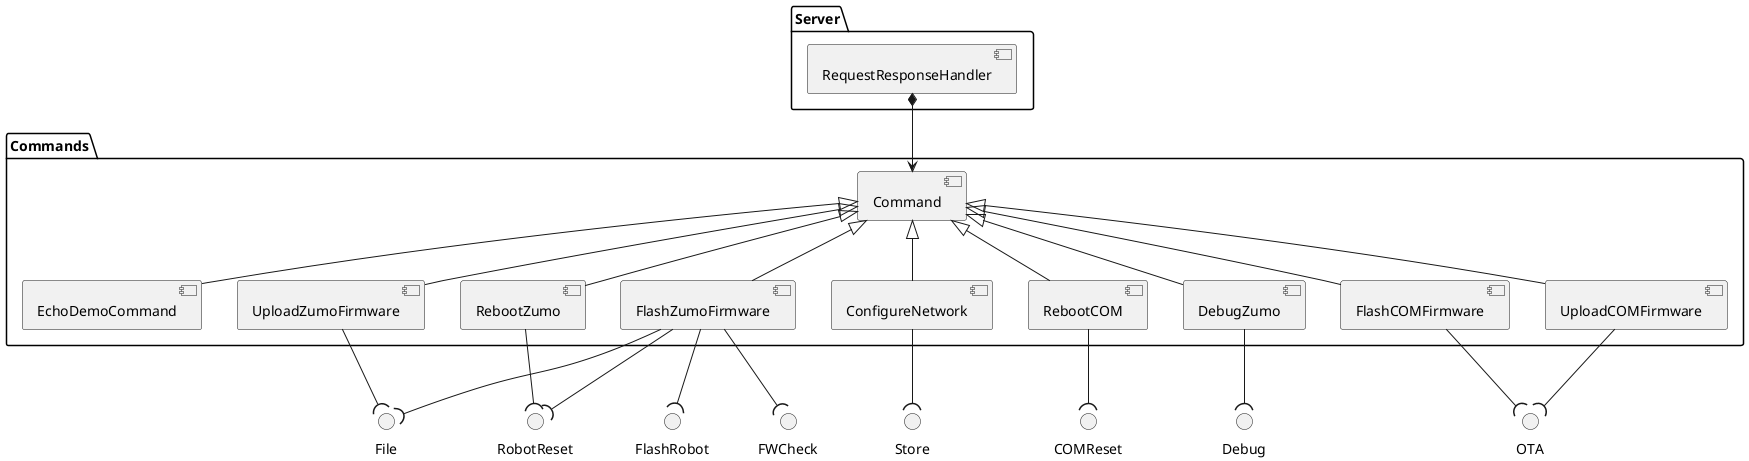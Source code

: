 @startuml
package Server {
    component "RequestResponseHandler" as RequestResponseHandler
}

interface "COMReset" as comreset
interface "RobotReset" as robotreset
interface "Debug" as debug
interface "OTA" as ota
interface "FlashRobot" as flashrobot
interface "FWCheck" as FWCheck
interface "File" as File
interface "Store" as Store

package Commands {
    component Command
    component "EchoDemoCommand" as echodemocommand
    component "UploadZumoFirmware" as uploadzumoservice
    component "FlashZumoFirmware" as flashzumoservice
    component "ConfigureNetwork" as credconfig
    component "RebootZumo" as resetzumoservice
    component "RebootCOM" as resetcomplatforomservice
    component "DebugZumo" as zumodebug
    component "UploadCOMFirmware" as uploadcomfirmware
    component "FlashCOMFirmware" as flashcomfirmware

    Command <|-- echodemocommand
    Command <|-- uploadzumoservice
    Command <|-- flashzumoservice
    Command <|-- credconfig
    Command <|-- resetzumoservice
    Command <|-- resetcomplatforomservice
    Command <|-- zumodebug
    Command <|-- uploadcomfirmware
    Command <|-- flashcomfirmware
    RequestResponseHandler *--> Command

    uploadzumoservice -down-(File
    uploadcomfirmware -down-(ota
    flashcomfirmware -down-(ota
    credconfig -down-(Store
    flashzumoservice -down-(FWCheck
    flashzumoservice -down-(File
    flashzumoservice -down-(flashrobot
    flashzumoservice -down-(robotreset
    resetcomplatforomservice -down-(comreset
    resetzumoservice -down-(robotreset
    zumodebug -down-(debug
}
@enduml
